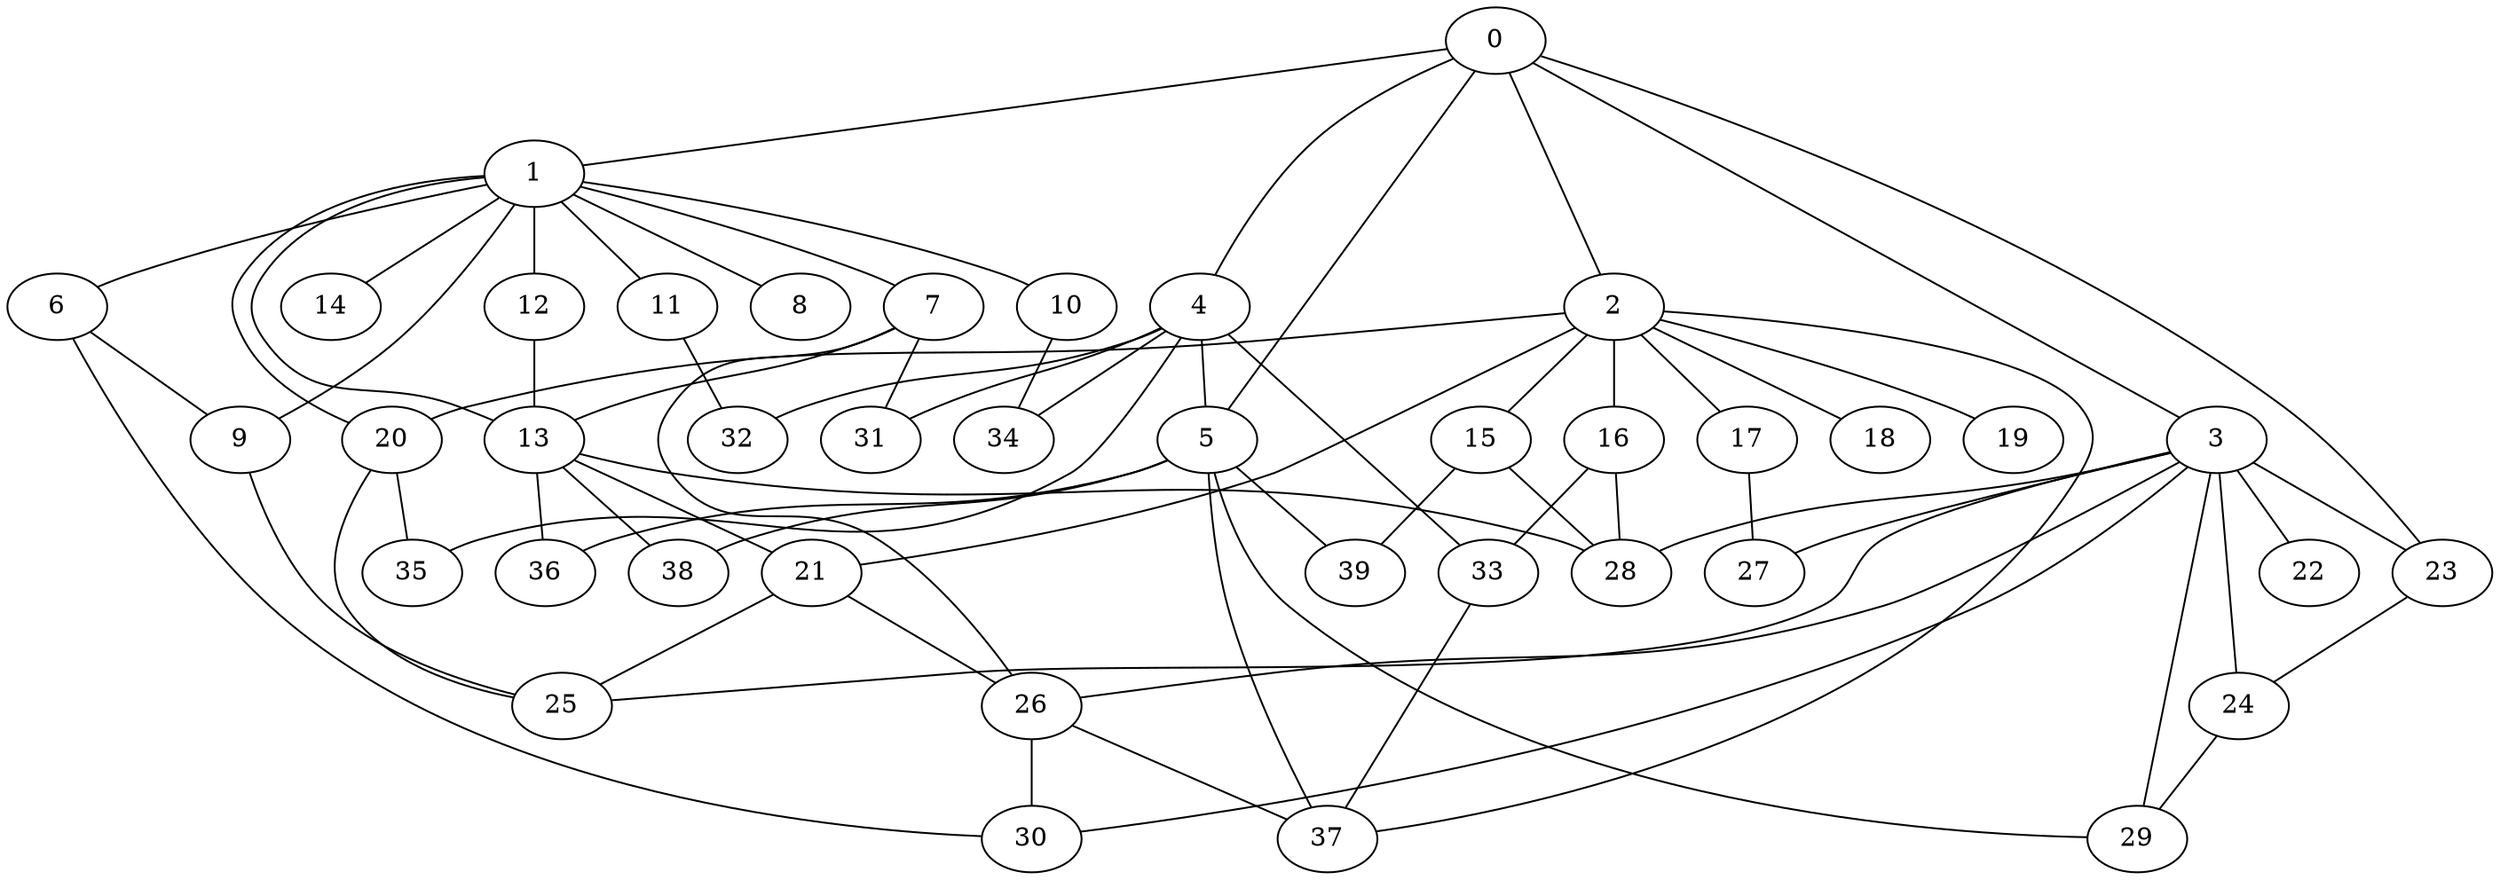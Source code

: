 
graph graphname {
    0 -- 1
0 -- 2
0 -- 3
0 -- 4
0 -- 5
0 -- 23
1 -- 6
1 -- 7
1 -- 8
1 -- 9
1 -- 10
1 -- 11
1 -- 12
1 -- 13
1 -- 14
1 -- 20
2 -- 15
2 -- 16
2 -- 17
2 -- 18
2 -- 19
2 -- 20
2 -- 21
2 -- 37
3 -- 22
3 -- 23
3 -- 24
3 -- 25
3 -- 26
3 -- 27
3 -- 28
3 -- 29
3 -- 30
4 -- 32
4 -- 34
4 -- 35
4 -- 33
4 -- 31
4 -- 5
5 -- 36
5 -- 37
5 -- 38
5 -- 39
5 -- 29
6 -- 9
6 -- 30
7 -- 31
7 -- 26
7 -- 13
9 -- 25
10 -- 34
11 -- 32
12 -- 13
13 -- 36
13 -- 21
13 -- 38
13 -- 28
15 -- 28
15 -- 39
16 -- 28
16 -- 33
17 -- 27
20 -- 25
20 -- 35
21 -- 26
21 -- 25
23 -- 24
24 -- 29
26 -- 37
26 -- 30
33 -- 37

}
